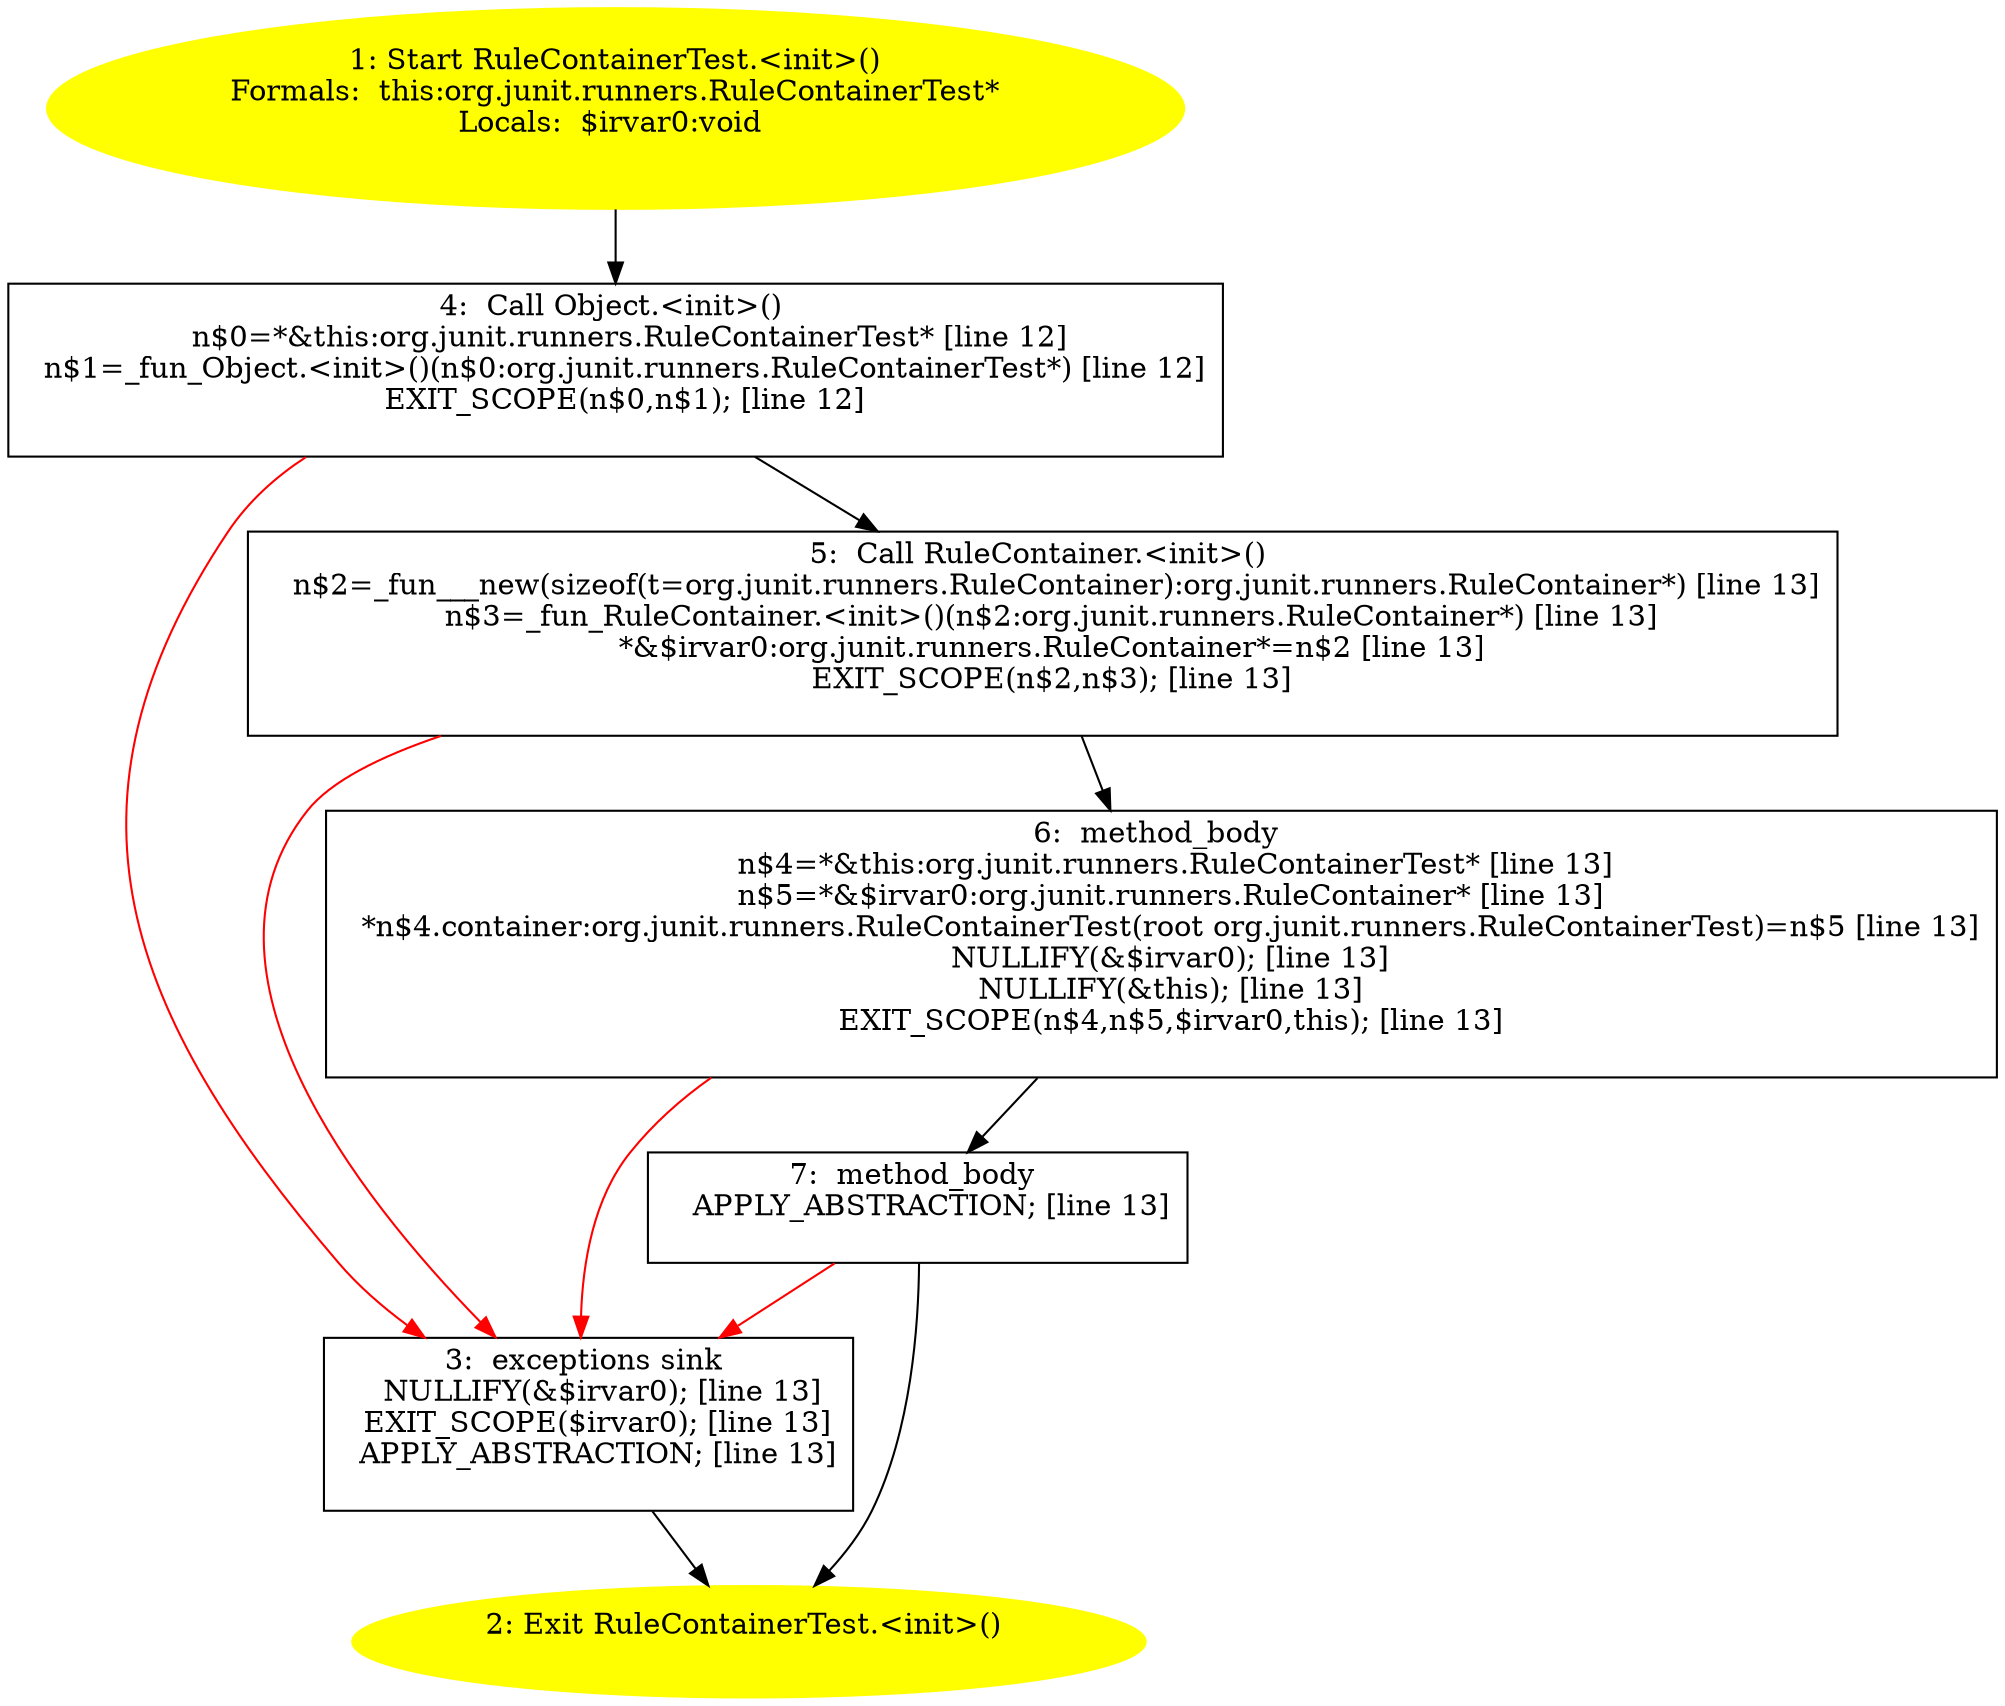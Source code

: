 /* @generated */
digraph cfg {
"org.junit.runners.RuleContainerTest.<init>().322282ea030f1065a368c0ce147fcbfd_1" [label="1: Start RuleContainerTest.<init>()\nFormals:  this:org.junit.runners.RuleContainerTest*\nLocals:  $irvar0:void \n  " color=yellow style=filled]
	

	 "org.junit.runners.RuleContainerTest.<init>().322282ea030f1065a368c0ce147fcbfd_1" -> "org.junit.runners.RuleContainerTest.<init>().322282ea030f1065a368c0ce147fcbfd_4" ;
"org.junit.runners.RuleContainerTest.<init>().322282ea030f1065a368c0ce147fcbfd_2" [label="2: Exit RuleContainerTest.<init>() \n  " color=yellow style=filled]
	

"org.junit.runners.RuleContainerTest.<init>().322282ea030f1065a368c0ce147fcbfd_3" [label="3:  exceptions sink \n   NULLIFY(&$irvar0); [line 13]\n  EXIT_SCOPE($irvar0); [line 13]\n  APPLY_ABSTRACTION; [line 13]\n " shape="box"]
	

	 "org.junit.runners.RuleContainerTest.<init>().322282ea030f1065a368c0ce147fcbfd_3" -> "org.junit.runners.RuleContainerTest.<init>().322282ea030f1065a368c0ce147fcbfd_2" ;
"org.junit.runners.RuleContainerTest.<init>().322282ea030f1065a368c0ce147fcbfd_4" [label="4:  Call Object.<init>() \n   n$0=*&this:org.junit.runners.RuleContainerTest* [line 12]\n  n$1=_fun_Object.<init>()(n$0:org.junit.runners.RuleContainerTest*) [line 12]\n  EXIT_SCOPE(n$0,n$1); [line 12]\n " shape="box"]
	

	 "org.junit.runners.RuleContainerTest.<init>().322282ea030f1065a368c0ce147fcbfd_4" -> "org.junit.runners.RuleContainerTest.<init>().322282ea030f1065a368c0ce147fcbfd_5" ;
	 "org.junit.runners.RuleContainerTest.<init>().322282ea030f1065a368c0ce147fcbfd_4" -> "org.junit.runners.RuleContainerTest.<init>().322282ea030f1065a368c0ce147fcbfd_3" [color="red" ];
"org.junit.runners.RuleContainerTest.<init>().322282ea030f1065a368c0ce147fcbfd_5" [label="5:  Call RuleContainer.<init>() \n   n$2=_fun___new(sizeof(t=org.junit.runners.RuleContainer):org.junit.runners.RuleContainer*) [line 13]\n  n$3=_fun_RuleContainer.<init>()(n$2:org.junit.runners.RuleContainer*) [line 13]\n  *&$irvar0:org.junit.runners.RuleContainer*=n$2 [line 13]\n  EXIT_SCOPE(n$2,n$3); [line 13]\n " shape="box"]
	

	 "org.junit.runners.RuleContainerTest.<init>().322282ea030f1065a368c0ce147fcbfd_5" -> "org.junit.runners.RuleContainerTest.<init>().322282ea030f1065a368c0ce147fcbfd_6" ;
	 "org.junit.runners.RuleContainerTest.<init>().322282ea030f1065a368c0ce147fcbfd_5" -> "org.junit.runners.RuleContainerTest.<init>().322282ea030f1065a368c0ce147fcbfd_3" [color="red" ];
"org.junit.runners.RuleContainerTest.<init>().322282ea030f1065a368c0ce147fcbfd_6" [label="6:  method_body \n   n$4=*&this:org.junit.runners.RuleContainerTest* [line 13]\n  n$5=*&$irvar0:org.junit.runners.RuleContainer* [line 13]\n  *n$4.container:org.junit.runners.RuleContainerTest(root org.junit.runners.RuleContainerTest)=n$5 [line 13]\n  NULLIFY(&$irvar0); [line 13]\n  NULLIFY(&this); [line 13]\n  EXIT_SCOPE(n$4,n$5,$irvar0,this); [line 13]\n " shape="box"]
	

	 "org.junit.runners.RuleContainerTest.<init>().322282ea030f1065a368c0ce147fcbfd_6" -> "org.junit.runners.RuleContainerTest.<init>().322282ea030f1065a368c0ce147fcbfd_7" ;
	 "org.junit.runners.RuleContainerTest.<init>().322282ea030f1065a368c0ce147fcbfd_6" -> "org.junit.runners.RuleContainerTest.<init>().322282ea030f1065a368c0ce147fcbfd_3" [color="red" ];
"org.junit.runners.RuleContainerTest.<init>().322282ea030f1065a368c0ce147fcbfd_7" [label="7:  method_body \n   APPLY_ABSTRACTION; [line 13]\n " shape="box"]
	

	 "org.junit.runners.RuleContainerTest.<init>().322282ea030f1065a368c0ce147fcbfd_7" -> "org.junit.runners.RuleContainerTest.<init>().322282ea030f1065a368c0ce147fcbfd_2" ;
	 "org.junit.runners.RuleContainerTest.<init>().322282ea030f1065a368c0ce147fcbfd_7" -> "org.junit.runners.RuleContainerTest.<init>().322282ea030f1065a368c0ce147fcbfd_3" [color="red" ];
}
